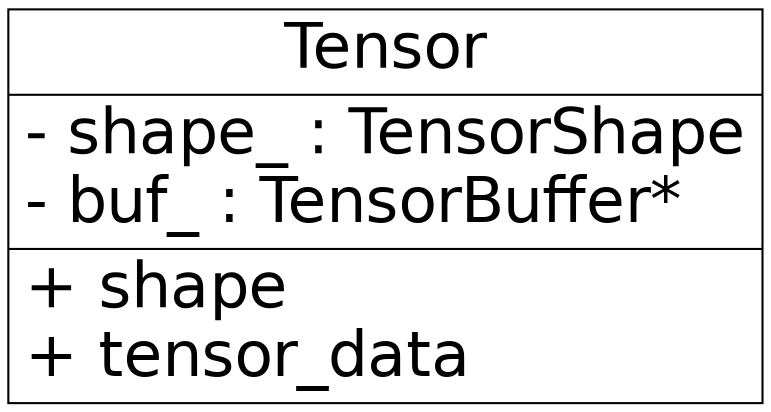 digraph G {
        fontname = "Bitstream Vera Sans"
        fontsize = 30

        node [
                fontname = "Bitstream Vera Sans"
                fontsize = 30
                shape = "record"
        ]

        edge [
                fontname = "Bitstream Vera Sans"
                fontsize = 30
        ]

        Tensor [
                label = "{Tensor |- shape_ : TensorShape\l- buf_ : TensorBuffer*\l | + shape \l+ tensor_data \l}"
        ]
}
